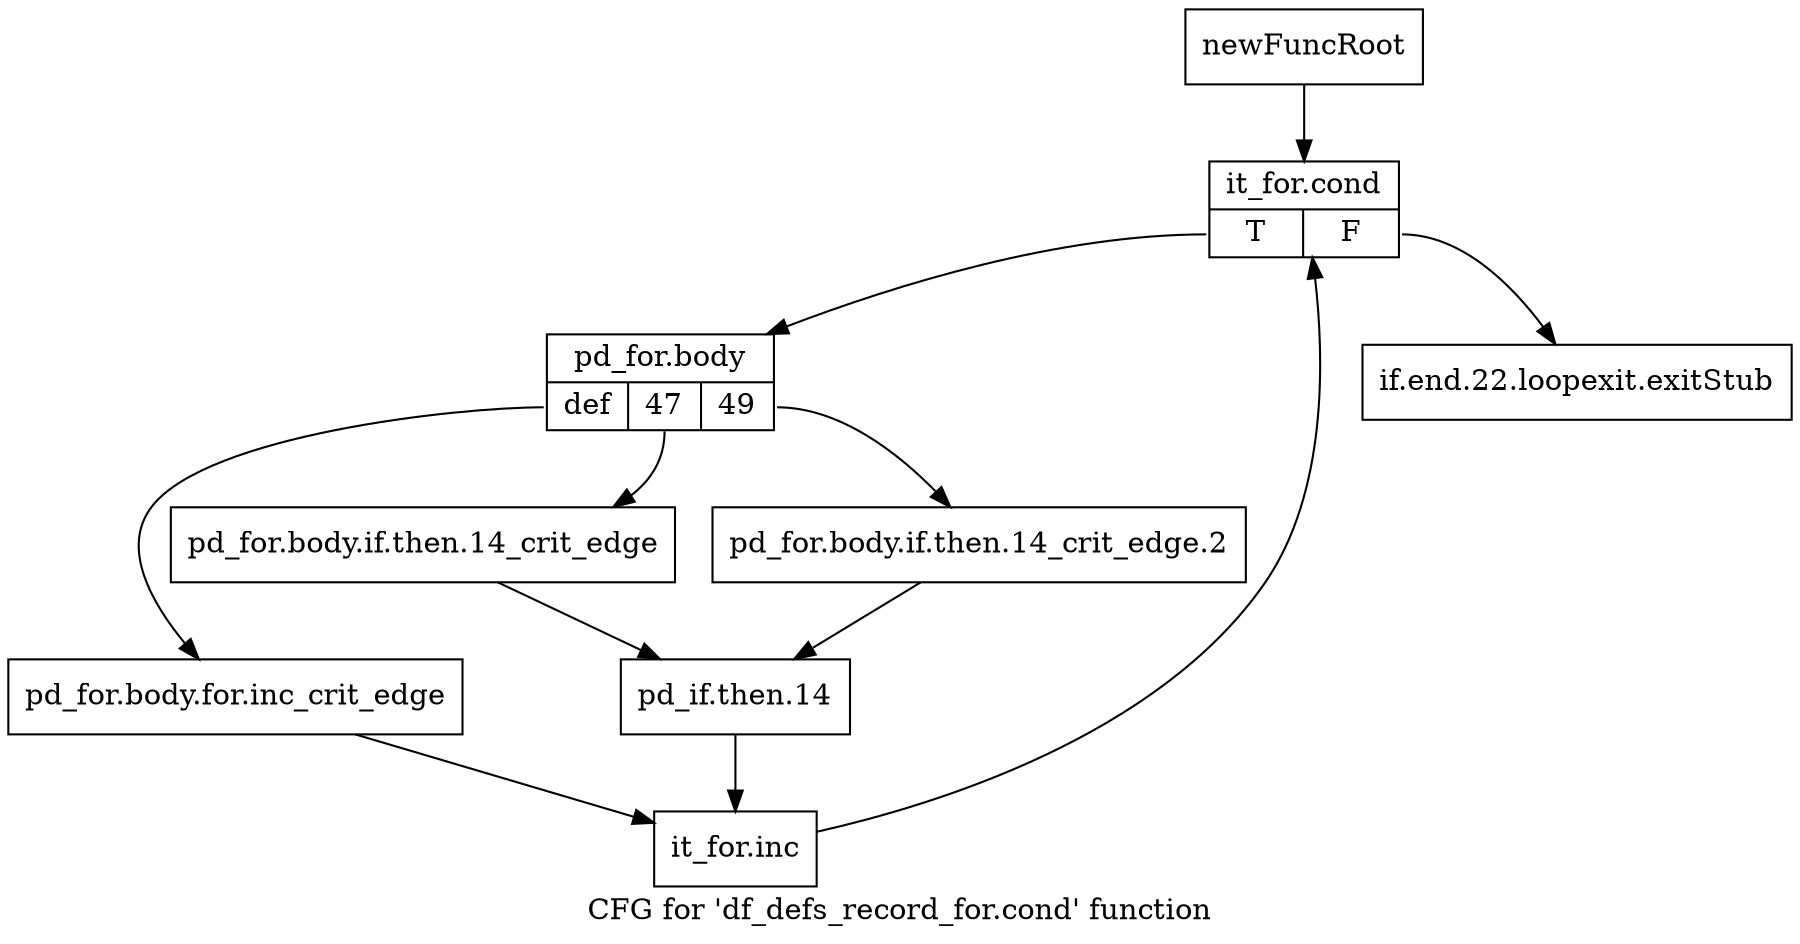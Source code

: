 digraph "CFG for 'df_defs_record_for.cond' function" {
	label="CFG for 'df_defs_record_for.cond' function";

	Node0xab62900 [shape=record,label="{newFuncRoot}"];
	Node0xab62900 -> Node0xab629a0;
	Node0xab62950 [shape=record,label="{if.end.22.loopexit.exitStub}"];
	Node0xab629a0 [shape=record,label="{it_for.cond|{<s0>T|<s1>F}}"];
	Node0xab629a0:s0 -> Node0xab629f0;
	Node0xab629a0:s1 -> Node0xab62950;
	Node0xab629f0 [shape=record,label="{pd_for.body|{<s0>def|<s1>47|<s2>49}}"];
	Node0xab629f0:s0 -> Node0xab62b30;
	Node0xab629f0:s1 -> Node0xab62a90;
	Node0xab629f0:s2 -> Node0xab62a40;
	Node0xab62a40 [shape=record,label="{pd_for.body.if.then.14_crit_edge.2}"];
	Node0xab62a40 -> Node0xab62ae0;
	Node0xab62a90 [shape=record,label="{pd_for.body.if.then.14_crit_edge}"];
	Node0xab62a90 -> Node0xab62ae0;
	Node0xab62ae0 [shape=record,label="{pd_if.then.14}"];
	Node0xab62ae0 -> Node0xab62b80;
	Node0xab62b30 [shape=record,label="{pd_for.body.for.inc_crit_edge}"];
	Node0xab62b30 -> Node0xab62b80;
	Node0xab62b80 [shape=record,label="{it_for.inc}"];
	Node0xab62b80 -> Node0xab629a0;
}
